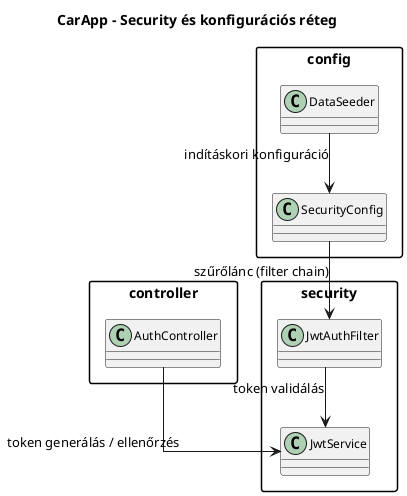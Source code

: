@startuml
title CarApp – Security és konfigurációs réteg

skinparam packageStyle rectangle
skinparam classFontSize 12
skinparam linetype ortho
skinparam backgroundColor #FFFFFF

package security {
  class JwtAuthFilter
  class JwtService
}

package config {
  class SecurityConfig
  class DataSeeder
}

package controller {
  class AuthController
}

' ===== KAPCSOLATOK =====
SecurityConfig --> JwtAuthFilter : szűrőlánc (filter chain)
JwtAuthFilter --> JwtService : token validálás
AuthController --> JwtService : token generálás / ellenőrzés
DataSeeder --> SecurityConfig : indításkori konfiguráció

@enduml
